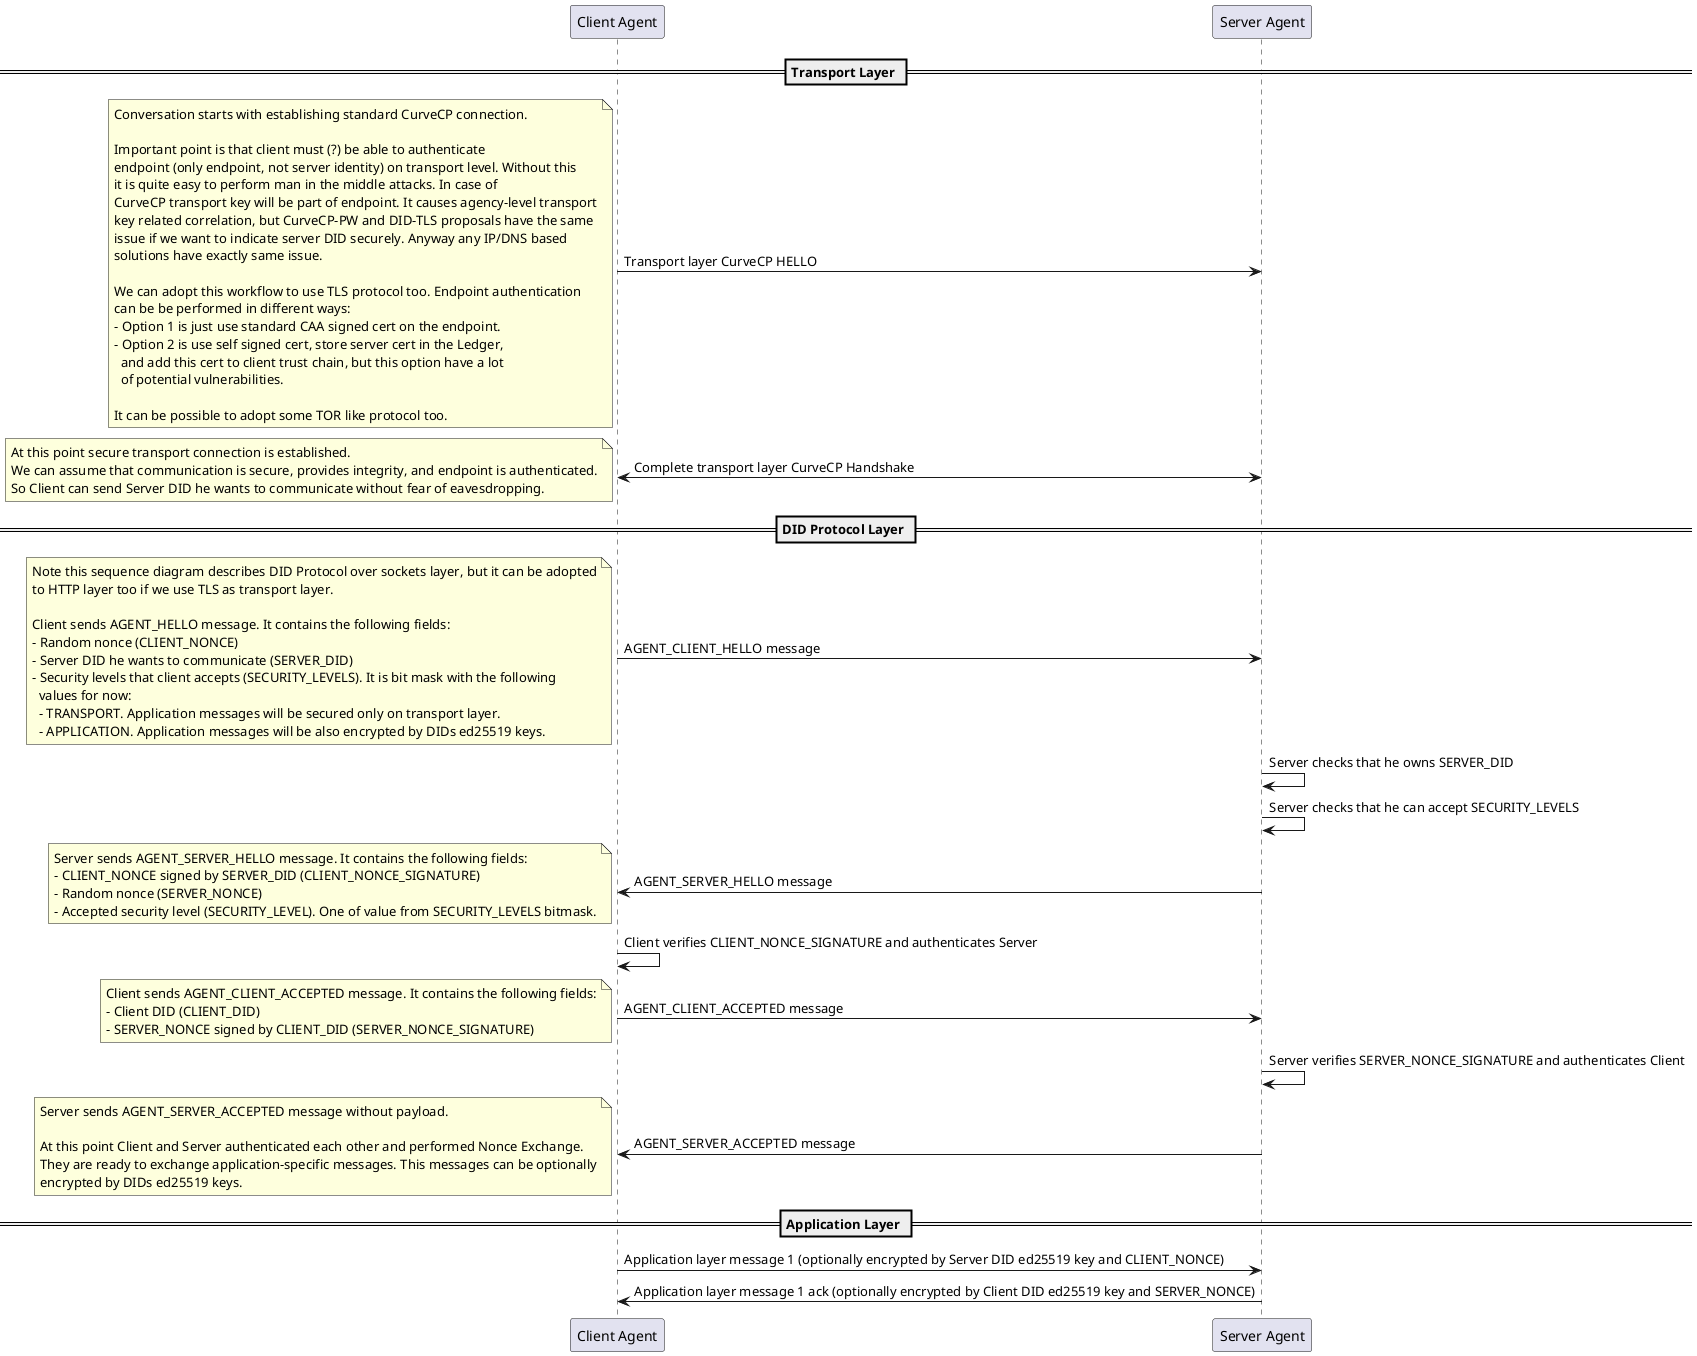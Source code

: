 @startuml

participant "Client Agent" as Client
participant "Server Agent" as Server

== Transport Layer ==

Client -> Server: Transport layer CurveCP HELLO
note left
    Conversation starts with establishing standard CurveCP connection.

    Important point is that client must (?) be able to authenticate
    endpoint (only endpoint, not server identity) on transport level. Without this
    it is quite easy to perform man in the middle attacks. In case of
    CurveCP transport key will be part of endpoint. It causes agency-level transport
    key related correlation, but CurveCP-PW and DID-TLS proposals have the same
    issue if we want to indicate server DID securely. Anyway any IP/DNS based
    solutions have exactly same issue.

    We can adopt this workflow to use TLS protocol too. Endpoint authentication
    can be be performed in different ways:
    - Option 1 is just use standard CAA signed cert on the endpoint.
    - Option 2 is use self signed cert, store server cert in the Ledger,
      and add this cert to client trust chain, but this option have a lot
      of potential vulnerabilities.

    It can be possible to adopt some TOR like protocol too.
end note
Server <-> Client: Complete transport layer CurveCP Handshake
note left
    At this point secure transport connection is established.
    We can assume that communication is secure, provides integrity, and endpoint is authenticated.
    So Client can send Server DID he wants to communicate without fear of eavesdropping.
end note

== DID Protocol Layer ==

Client -> Server: AGENT_CLIENT_HELLO message
note left
    Note this sequence diagram describes DID Protocol over sockets layer, but it can be adopted
    to HTTP layer too if we use TLS as transport layer.

    Client sends AGENT_HELLO message. It contains the following fields:
    - Random nonce (CLIENT_NONCE)
    - Server DID he wants to communicate (SERVER_DID)
    - Security levels that client accepts (SECURITY_LEVELS). It is bit mask with the following
      values for now:
      - TRANSPORT. Application messages will be secured only on transport layer.
      - APPLICATION. Application messages will be also encrypted by DIDs ed25519 keys.
end note

Server -> Server: Server checks that he owns SERVER_DID
Server -> Server: Server checks that he can accept SECURITY_LEVELS
Server -> Client: AGENT_SERVER_HELLO message
note left
    Server sends AGENT_SERVER_HELLO message. It contains the following fields:
    - CLIENT_NONCE signed by SERVER_DID (CLIENT_NONCE_SIGNATURE)
    - Random nonce (SERVER_NONCE)
    - Accepted security level (SECURITY_LEVEL). One of value from SECURITY_LEVELS bitmask.
end note

Client -> Client: Client verifies CLIENT_NONCE_SIGNATURE and authenticates Server
Client -> Server: AGENT_CLIENT_ACCEPTED message
note left
    Client sends AGENT_CLIENT_ACCEPTED message. It contains the following fields:
    - Client DID (CLIENT_DID)
    - SERVER_NONCE signed by CLIENT_DID (SERVER_NONCE_SIGNATURE)
end note

Server -> Server: Server verifies SERVER_NONCE_SIGNATURE and authenticates Client
Server -> Client: AGENT_SERVER_ACCEPTED message
note left
    Server sends AGENT_SERVER_ACCEPTED message without payload.

    At this point Client and Server authenticated each other and performed Nonce Exchange.
    They are ready to exchange application-specific messages. This messages can be optionally
    encrypted by DIDs ed25519 keys.
end note

== Application Layer ==

Client -> Server: Application layer message 1 (optionally encrypted by Server DID ed25519 key and CLIENT_NONCE)
Server -> Client: Application layer message 1 ack (optionally encrypted by Client DID ed25519 key and SERVER_NONCE)

@enduml